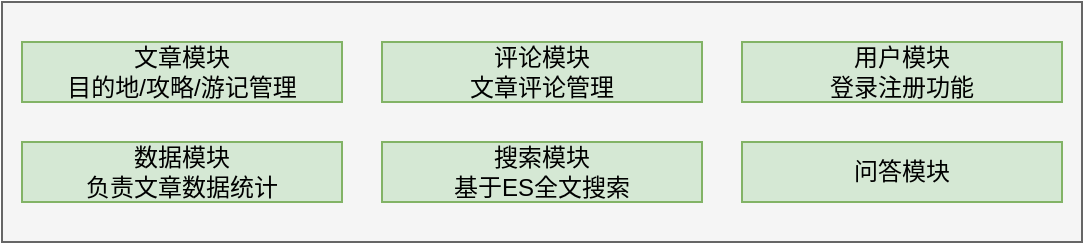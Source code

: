 <mxfile version="22.1.11" type="github">
  <diagram name="第 1 页" id="N3j8k7D0v8xsWY5Wk8BW">
    <mxGraphModel dx="675" dy="373" grid="1" gridSize="10" guides="1" tooltips="1" connect="1" arrows="1" fold="1" page="1" pageScale="1" pageWidth="827" pageHeight="1169" math="0" shadow="0">
      <root>
        <mxCell id="0" />
        <mxCell id="1" parent="0" />
        <mxCell id="oftxaQmLJoYLnaGgDNFm-10" value="" style="group" vertex="1" connectable="0" parent="1">
          <mxGeometry x="20" y="20" width="540" height="120" as="geometry" />
        </mxCell>
        <mxCell id="oftxaQmLJoYLnaGgDNFm-9" value="" style="rounded=0;whiteSpace=wrap;html=1;fillColor=#f5f5f5;fontColor=#333333;strokeColor=#666666;align=left;" vertex="1" parent="oftxaQmLJoYLnaGgDNFm-10">
          <mxGeometry width="540" height="120" as="geometry" />
        </mxCell>
        <mxCell id="oftxaQmLJoYLnaGgDNFm-2" value="文章模块&lt;br&gt;目的地/攻略/游记管理" style="rounded=0;whiteSpace=wrap;html=1;fillColor=#d5e8d4;strokeColor=#82b366;" vertex="1" parent="oftxaQmLJoYLnaGgDNFm-10">
          <mxGeometry x="10" y="20" width="160" height="30" as="geometry" />
        </mxCell>
        <mxCell id="oftxaQmLJoYLnaGgDNFm-3" value="评论模块&lt;br&gt;文章评论管理" style="rounded=0;whiteSpace=wrap;html=1;fillColor=#d5e8d4;strokeColor=#82b366;" vertex="1" parent="oftxaQmLJoYLnaGgDNFm-10">
          <mxGeometry x="190" y="20" width="160" height="30" as="geometry" />
        </mxCell>
        <mxCell id="oftxaQmLJoYLnaGgDNFm-4" value="用户模块&lt;br&gt;登录注册功能" style="rounded=0;whiteSpace=wrap;html=1;fillColor=#d5e8d4;strokeColor=#82b366;" vertex="1" parent="oftxaQmLJoYLnaGgDNFm-10">
          <mxGeometry x="370" y="20" width="160" height="30" as="geometry" />
        </mxCell>
        <mxCell id="oftxaQmLJoYLnaGgDNFm-5" value="数据模块&lt;br&gt;负责文章数据统计" style="rounded=0;whiteSpace=wrap;html=1;fillColor=#d5e8d4;strokeColor=#82b366;" vertex="1" parent="oftxaQmLJoYLnaGgDNFm-10">
          <mxGeometry x="10" y="70" width="160" height="30" as="geometry" />
        </mxCell>
        <mxCell id="oftxaQmLJoYLnaGgDNFm-6" value="搜索模块&lt;br&gt;基于ES全文搜索" style="rounded=0;whiteSpace=wrap;html=1;fillColor=#d5e8d4;strokeColor=#82b366;" vertex="1" parent="oftxaQmLJoYLnaGgDNFm-10">
          <mxGeometry x="190" y="70" width="160" height="30" as="geometry" />
        </mxCell>
        <mxCell id="oftxaQmLJoYLnaGgDNFm-7" value="问答模块" style="rounded=0;whiteSpace=wrap;html=1;fillColor=#d5e8d4;strokeColor=#82b366;" vertex="1" parent="oftxaQmLJoYLnaGgDNFm-10">
          <mxGeometry x="370" y="70" width="160" height="30" as="geometry" />
        </mxCell>
      </root>
    </mxGraphModel>
  </diagram>
</mxfile>
